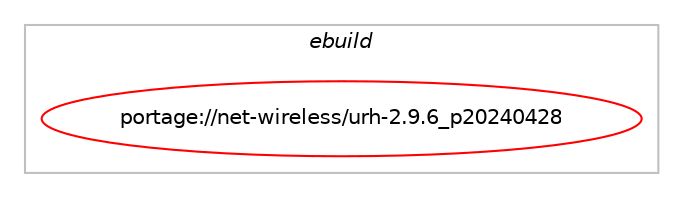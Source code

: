 digraph prolog {

# *************
# Graph options
# *************

newrank=true;
concentrate=true;
compound=true;
graph [rankdir=LR,fontname=Helvetica,fontsize=10,ranksep=1.5];#, ranksep=2.5, nodesep=0.2];
edge  [arrowhead=vee];
node  [fontname=Helvetica,fontsize=10];

# **********
# The ebuild
# **********

subgraph cluster_leftcol {
color=gray;
label=<<i>ebuild</i>>;
id [label="portage://net-wireless/urh-2.9.6_p20240428", color=red, width=4, href="../net-wireless/urh-2.9.6_p20240428.svg"];
}

# ****************
# The dependencies
# ****************

subgraph cluster_midcol {
color=gray;
label=<<i>dependencies</i>>;
subgraph cluster_compile {
fillcolor="#eeeeee";
style=filled;
label=<<i>compile</i>>;
# *** BEGIN UNKNOWN DEPENDENCY TYPE (TODO) ***
# id -> equal(use_conditional_group(positive,airspy,portage://net-wireless/urh-2.9.6_p20240428,[package_dependency(portage://net-wireless/urh-2.9.6_p20240428,install,no,net-wireless,airspy,none,[,,],any_same_slot,[])]))
# *** END UNKNOWN DEPENDENCY TYPE (TODO) ***

# *** BEGIN UNKNOWN DEPENDENCY TYPE (TODO) ***
# id -> equal(use_conditional_group(positive,audio,portage://net-wireless/urh-2.9.6_p20240428,[package_dependency(portage://net-wireless/urh-2.9.6_p20240428,install,no,dev-python,pyaudio,none,[,,],[],[use(optenable(python_targets_python3_10),negative),use(optenable(python_targets_python3_11),negative),use(optenable(python_targets_python3_12),negative)])]))
# *** END UNKNOWN DEPENDENCY TYPE (TODO) ***

# *** BEGIN UNKNOWN DEPENDENCY TYPE (TODO) ***
# id -> equal(use_conditional_group(positive,bladerf,portage://net-wireless/urh-2.9.6_p20240428,[package_dependency(portage://net-wireless/urh-2.9.6_p20240428,install,no,net-wireless,bladerf,none,[,,],any_same_slot,[])]))
# *** END UNKNOWN DEPENDENCY TYPE (TODO) ***

# *** BEGIN UNKNOWN DEPENDENCY TYPE (TODO) ***
# id -> equal(use_conditional_group(positive,hackrf,portage://net-wireless/urh-2.9.6_p20240428,[package_dependency(portage://net-wireless/urh-2.9.6_p20240428,install,no,net-libs,libhackrf,none,[,,],any_same_slot,[])]))
# *** END UNKNOWN DEPENDENCY TYPE (TODO) ***

# *** BEGIN UNKNOWN DEPENDENCY TYPE (TODO) ***
# id -> equal(use_conditional_group(positive,limesdr,portage://net-wireless/urh-2.9.6_p20240428,[package_dependency(portage://net-wireless/urh-2.9.6_p20240428,install,no,net-wireless,limesuite,none,[,,],[],[])]))
# *** END UNKNOWN DEPENDENCY TYPE (TODO) ***

# *** BEGIN UNKNOWN DEPENDENCY TYPE (TODO) ***
# id -> equal(use_conditional_group(positive,plutosdr,portage://net-wireless/urh-2.9.6_p20240428,[package_dependency(portage://net-wireless/urh-2.9.6_p20240428,install,no,net-libs,libiio,none,[,,],any_same_slot,[])]))
# *** END UNKNOWN DEPENDENCY TYPE (TODO) ***

# *** BEGIN UNKNOWN DEPENDENCY TYPE (TODO) ***
# id -> equal(use_conditional_group(positive,python_targets_python3_10,portage://net-wireless/urh-2.9.6_p20240428,[package_dependency(portage://net-wireless/urh-2.9.6_p20240428,install,no,dev-lang,python,none,[,,],[slot(3.10)],[])]))
# *** END UNKNOWN DEPENDENCY TYPE (TODO) ***

# *** BEGIN UNKNOWN DEPENDENCY TYPE (TODO) ***
# id -> equal(use_conditional_group(positive,python_targets_python3_11,portage://net-wireless/urh-2.9.6_p20240428,[package_dependency(portage://net-wireless/urh-2.9.6_p20240428,install,no,dev-lang,python,none,[,,],[slot(3.11)],[])]))
# *** END UNKNOWN DEPENDENCY TYPE (TODO) ***

# *** BEGIN UNKNOWN DEPENDENCY TYPE (TODO) ***
# id -> equal(use_conditional_group(positive,python_targets_python3_12,portage://net-wireless/urh-2.9.6_p20240428,[package_dependency(portage://net-wireless/urh-2.9.6_p20240428,install,no,dev-lang,python,none,[,,],[slot(3.12)],[])]))
# *** END UNKNOWN DEPENDENCY TYPE (TODO) ***

# *** BEGIN UNKNOWN DEPENDENCY TYPE (TODO) ***
# id -> equal(use_conditional_group(positive,rtlsdr,portage://net-wireless/urh-2.9.6_p20240428,[package_dependency(portage://net-wireless/urh-2.9.6_p20240428,install,no,net-wireless,rtl-sdr,none,[,,],[],[])]))
# *** END UNKNOWN DEPENDENCY TYPE (TODO) ***

# *** BEGIN UNKNOWN DEPENDENCY TYPE (TODO) ***
# id -> equal(use_conditional_group(positive,sdrplay,portage://net-wireless/urh-2.9.6_p20240428,[package_dependency(portage://net-wireless/urh-2.9.6_p20240428,install,no,net-wireless,sdrplay,smaller,[3.0.0,,,3.0.0],any_same_slot,[])]))
# *** END UNKNOWN DEPENDENCY TYPE (TODO) ***

# *** BEGIN UNKNOWN DEPENDENCY TYPE (TODO) ***
# id -> equal(use_conditional_group(positive,uhd,portage://net-wireless/urh-2.9.6_p20240428,[package_dependency(portage://net-wireless/urh-2.9.6_p20240428,install,no,net-wireless,uhd,none,[,,],any_same_slot,[])]))
# *** END UNKNOWN DEPENDENCY TYPE (TODO) ***

# *** BEGIN UNKNOWN DEPENDENCY TYPE (TODO) ***
# id -> equal(package_dependency(portage://net-wireless/urh-2.9.6_p20240428,install,no,dev-python,cython,none,[,,],[],[use(optenable(python_targets_python3_10),negative),use(optenable(python_targets_python3_11),negative),use(optenable(python_targets_python3_12),negative)]))
# *** END UNKNOWN DEPENDENCY TYPE (TODO) ***

# *** BEGIN UNKNOWN DEPENDENCY TYPE (TODO) ***
# id -> equal(package_dependency(portage://net-wireless/urh-2.9.6_p20240428,install,no,dev-python,numpy,none,[,,],[],[use(optenable(python_targets_python3_10),negative),use(optenable(python_targets_python3_11),negative),use(optenable(python_targets_python3_12),negative)]))
# *** END UNKNOWN DEPENDENCY TYPE (TODO) ***

# *** BEGIN UNKNOWN DEPENDENCY TYPE (TODO) ***
# id -> equal(package_dependency(portage://net-wireless/urh-2.9.6_p20240428,install,no,dev-python,psutil,none,[,,],[],[use(optenable(python_targets_python3_10),negative),use(optenable(python_targets_python3_11),negative),use(optenable(python_targets_python3_12),negative)]))
# *** END UNKNOWN DEPENDENCY TYPE (TODO) ***

# *** BEGIN UNKNOWN DEPENDENCY TYPE (TODO) ***
# id -> equal(package_dependency(portage://net-wireless/urh-2.9.6_p20240428,install,no,dev-python,pyzmq,none,[,,],[],[use(optenable(python_targets_python3_10),negative),use(optenable(python_targets_python3_11),negative),use(optenable(python_targets_python3_12),negative)]))
# *** END UNKNOWN DEPENDENCY TYPE (TODO) ***

# *** BEGIN UNKNOWN DEPENDENCY TYPE (TODO) ***
# id -> equal(package_dependency(portage://net-wireless/urh-2.9.6_p20240428,install,no,net-wireless,gnuradio,none,[,,],[],[use(enable(zeromq),none)]))
# *** END UNKNOWN DEPENDENCY TYPE (TODO) ***

}
subgraph cluster_compileandrun {
fillcolor="#eeeeee";
style=filled;
label=<<i>compile and run</i>>;
}
subgraph cluster_run {
fillcolor="#eeeeee";
style=filled;
label=<<i>run</i>>;
# *** BEGIN UNKNOWN DEPENDENCY TYPE (TODO) ***
# id -> equal(use_conditional_group(positive,airspy,portage://net-wireless/urh-2.9.6_p20240428,[package_dependency(portage://net-wireless/urh-2.9.6_p20240428,run,no,net-wireless,airspy,none,[,,],any_same_slot,[])]))
# *** END UNKNOWN DEPENDENCY TYPE (TODO) ***

# *** BEGIN UNKNOWN DEPENDENCY TYPE (TODO) ***
# id -> equal(use_conditional_group(positive,audio,portage://net-wireless/urh-2.9.6_p20240428,[package_dependency(portage://net-wireless/urh-2.9.6_p20240428,run,no,dev-python,pyaudio,none,[,,],[],[use(optenable(python_targets_python3_10),negative),use(optenable(python_targets_python3_11),negative),use(optenable(python_targets_python3_12),negative)])]))
# *** END UNKNOWN DEPENDENCY TYPE (TODO) ***

# *** BEGIN UNKNOWN DEPENDENCY TYPE (TODO) ***
# id -> equal(use_conditional_group(positive,bladerf,portage://net-wireless/urh-2.9.6_p20240428,[package_dependency(portage://net-wireless/urh-2.9.6_p20240428,run,no,net-wireless,bladerf,none,[,,],any_same_slot,[])]))
# *** END UNKNOWN DEPENDENCY TYPE (TODO) ***

# *** BEGIN UNKNOWN DEPENDENCY TYPE (TODO) ***
# id -> equal(use_conditional_group(positive,hackrf,portage://net-wireless/urh-2.9.6_p20240428,[package_dependency(portage://net-wireless/urh-2.9.6_p20240428,run,no,net-libs,libhackrf,none,[,,],any_same_slot,[])]))
# *** END UNKNOWN DEPENDENCY TYPE (TODO) ***

# *** BEGIN UNKNOWN DEPENDENCY TYPE (TODO) ***
# id -> equal(use_conditional_group(positive,limesdr,portage://net-wireless/urh-2.9.6_p20240428,[package_dependency(portage://net-wireless/urh-2.9.6_p20240428,run,no,net-wireless,limesuite,none,[,,],[],[])]))
# *** END UNKNOWN DEPENDENCY TYPE (TODO) ***

# *** BEGIN UNKNOWN DEPENDENCY TYPE (TODO) ***
# id -> equal(use_conditional_group(positive,plutosdr,portage://net-wireless/urh-2.9.6_p20240428,[package_dependency(portage://net-wireless/urh-2.9.6_p20240428,run,no,net-libs,libiio,none,[,,],any_same_slot,[])]))
# *** END UNKNOWN DEPENDENCY TYPE (TODO) ***

# *** BEGIN UNKNOWN DEPENDENCY TYPE (TODO) ***
# id -> equal(use_conditional_group(positive,python_targets_python3_10,portage://net-wireless/urh-2.9.6_p20240428,[package_dependency(portage://net-wireless/urh-2.9.6_p20240428,run,no,dev-lang,python,none,[,,],[slot(3.10)],[])]))
# *** END UNKNOWN DEPENDENCY TYPE (TODO) ***

# *** BEGIN UNKNOWN DEPENDENCY TYPE (TODO) ***
# id -> equal(use_conditional_group(positive,python_targets_python3_11,portage://net-wireless/urh-2.9.6_p20240428,[package_dependency(portage://net-wireless/urh-2.9.6_p20240428,run,no,dev-lang,python,none,[,,],[slot(3.11)],[])]))
# *** END UNKNOWN DEPENDENCY TYPE (TODO) ***

# *** BEGIN UNKNOWN DEPENDENCY TYPE (TODO) ***
# id -> equal(use_conditional_group(positive,python_targets_python3_12,portage://net-wireless/urh-2.9.6_p20240428,[package_dependency(portage://net-wireless/urh-2.9.6_p20240428,run,no,dev-lang,python,none,[,,],[slot(3.12)],[])]))
# *** END UNKNOWN DEPENDENCY TYPE (TODO) ***

# *** BEGIN UNKNOWN DEPENDENCY TYPE (TODO) ***
# id -> equal(use_conditional_group(positive,rtlsdr,portage://net-wireless/urh-2.9.6_p20240428,[package_dependency(portage://net-wireless/urh-2.9.6_p20240428,run,no,net-wireless,rtl-sdr,none,[,,],[],[])]))
# *** END UNKNOWN DEPENDENCY TYPE (TODO) ***

# *** BEGIN UNKNOWN DEPENDENCY TYPE (TODO) ***
# id -> equal(use_conditional_group(positive,sdrplay,portage://net-wireless/urh-2.9.6_p20240428,[package_dependency(portage://net-wireless/urh-2.9.6_p20240428,run,no,net-wireless,sdrplay,smaller,[3.0.0,,,3.0.0],any_same_slot,[])]))
# *** END UNKNOWN DEPENDENCY TYPE (TODO) ***

# *** BEGIN UNKNOWN DEPENDENCY TYPE (TODO) ***
# id -> equal(use_conditional_group(positive,uhd,portage://net-wireless/urh-2.9.6_p20240428,[package_dependency(portage://net-wireless/urh-2.9.6_p20240428,run,no,net-wireless,uhd,none,[,,],any_same_slot,[])]))
# *** END UNKNOWN DEPENDENCY TYPE (TODO) ***

# *** BEGIN UNKNOWN DEPENDENCY TYPE (TODO) ***
# id -> equal(package_dependency(portage://net-wireless/urh-2.9.6_p20240428,run,no,dev-python,PyQt5,none,[,,],[],[use(optenable(python_targets_python3_10),negative),use(optenable(python_targets_python3_11),negative),use(optenable(python_targets_python3_12),negative),use(enable(testlib),none)]))
# *** END UNKNOWN DEPENDENCY TYPE (TODO) ***

# *** BEGIN UNKNOWN DEPENDENCY TYPE (TODO) ***
# id -> equal(package_dependency(portage://net-wireless/urh-2.9.6_p20240428,run,no,dev-python,cython,none,[,,],[],[use(optenable(python_targets_python3_10),negative),use(optenable(python_targets_python3_11),negative),use(optenable(python_targets_python3_12),negative)]))
# *** END UNKNOWN DEPENDENCY TYPE (TODO) ***

# *** BEGIN UNKNOWN DEPENDENCY TYPE (TODO) ***
# id -> equal(package_dependency(portage://net-wireless/urh-2.9.6_p20240428,run,no,dev-python,numpy,none,[,,],[],[use(optenable(python_targets_python3_10),negative),use(optenable(python_targets_python3_11),negative),use(optenable(python_targets_python3_12),negative)]))
# *** END UNKNOWN DEPENDENCY TYPE (TODO) ***

# *** BEGIN UNKNOWN DEPENDENCY TYPE (TODO) ***
# id -> equal(package_dependency(portage://net-wireless/urh-2.9.6_p20240428,run,no,dev-python,psutil,none,[,,],[],[use(optenable(python_targets_python3_10),negative),use(optenable(python_targets_python3_11),negative),use(optenable(python_targets_python3_12),negative)]))
# *** END UNKNOWN DEPENDENCY TYPE (TODO) ***

# *** BEGIN UNKNOWN DEPENDENCY TYPE (TODO) ***
# id -> equal(package_dependency(portage://net-wireless/urh-2.9.6_p20240428,run,no,dev-python,pyzmq,none,[,,],[],[use(optenable(python_targets_python3_10),negative),use(optenable(python_targets_python3_11),negative),use(optenable(python_targets_python3_12),negative)]))
# *** END UNKNOWN DEPENDENCY TYPE (TODO) ***

# *** BEGIN UNKNOWN DEPENDENCY TYPE (TODO) ***
# id -> equal(package_dependency(portage://net-wireless/urh-2.9.6_p20240428,run,no,net-wireless,gnuradio,none,[,,],[],[use(enable(zeromq),none)]))
# *** END UNKNOWN DEPENDENCY TYPE (TODO) ***

# *** BEGIN UNKNOWN DEPENDENCY TYPE (TODO) ***
# id -> equal(package_dependency(portage://net-wireless/urh-2.9.6_p20240428,run,no,net-wireless,gr-osmosdr,none,[,,],[],[]))
# *** END UNKNOWN DEPENDENCY TYPE (TODO) ***

}
}

# **************
# The candidates
# **************

subgraph cluster_choices {
rank=same;
color=gray;
label=<<i>candidates</i>>;

}

}
